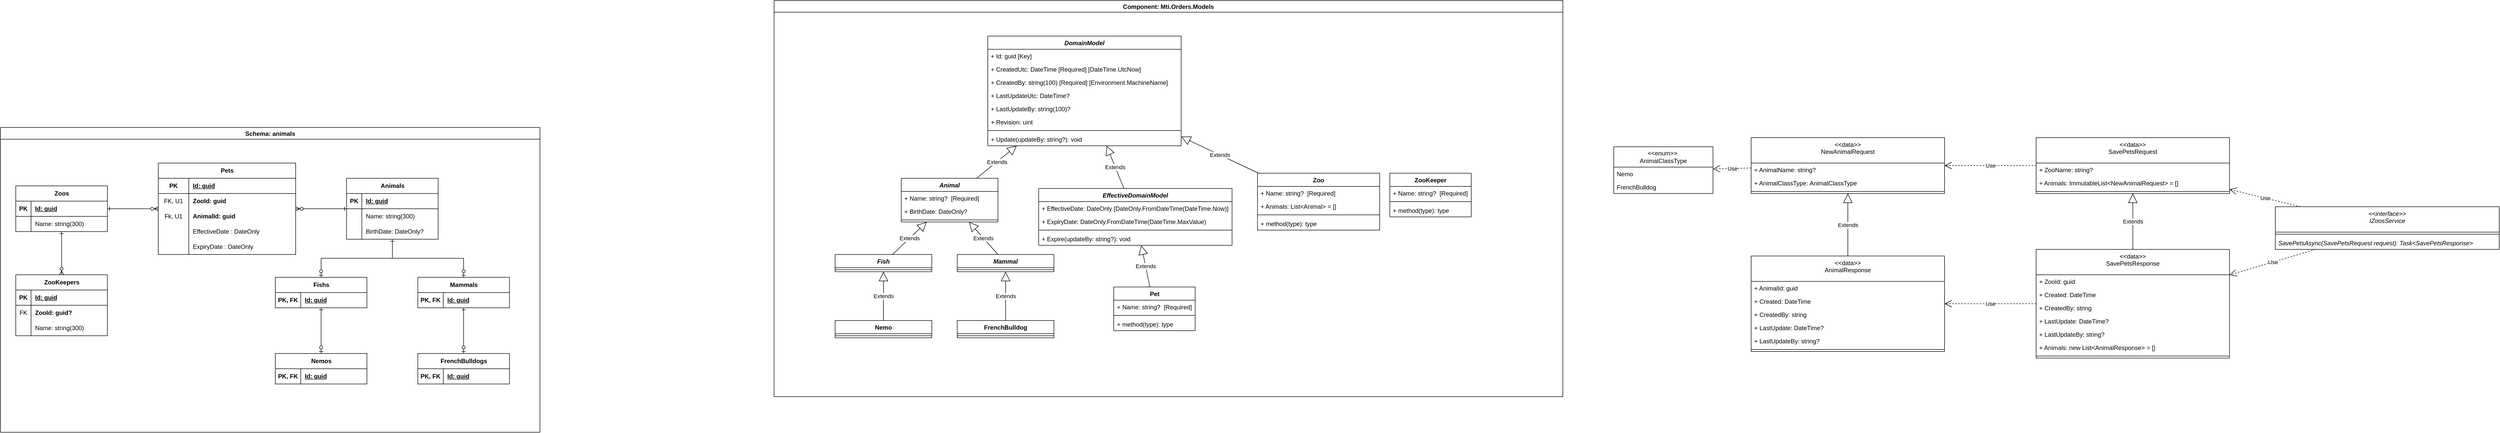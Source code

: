 <mxfile version="28.0.4">
  <diagram name="Page-1" id="_4CO3BgH9kMVLNDz86mz">
    <mxGraphModel dx="683" dy="363" grid="1" gridSize="10" guides="1" tooltips="1" connect="1" arrows="1" fold="1" page="1" pageScale="1" pageWidth="850" pageHeight="1100" math="0" shadow="0">
      <root>
        <mxCell id="0" />
        <mxCell id="1" parent="0" />
        <mxCell id="ZbPvroxc9PfUL8jWCel5-99" value="Component: Mti.Orders.Models" style="swimlane;" vertex="1" parent="1">
          <mxGeometry x="1640" y="210" width="1550" height="780" as="geometry" />
        </mxCell>
        <mxCell id="ZbPvroxc9PfUL8jWCel5-31" value="&lt;span style=&quot;text-wrap-mode: nowrap;&quot;&gt;Animal&lt;/span&gt;" style="swimlane;fontStyle=3;align=center;verticalAlign=top;childLayout=stackLayout;horizontal=1;startSize=26;horizontalStack=0;resizeParent=1;resizeParentMax=0;resizeLast=0;collapsible=1;marginBottom=0;whiteSpace=wrap;html=1;" vertex="1" parent="ZbPvroxc9PfUL8jWCel5-99">
          <mxGeometry x="250" y="350" width="190" height="86" as="geometry" />
        </mxCell>
        <mxCell id="ZbPvroxc9PfUL8jWCel5-32" value="+ Name: string?&amp;nbsp;&amp;nbsp;[Required]" style="text;strokeColor=none;fillColor=none;align=left;verticalAlign=top;spacingLeft=4;spacingRight=4;overflow=hidden;rotatable=0;points=[[0,0.5],[1,0.5]];portConstraint=eastwest;whiteSpace=wrap;html=1;" vertex="1" parent="ZbPvroxc9PfUL8jWCel5-31">
          <mxGeometry y="26" width="190" height="26" as="geometry" />
        </mxCell>
        <mxCell id="ZbPvroxc9PfUL8jWCel5-33" value="+ BirthDate: DateOnly?" style="text;strokeColor=none;fillColor=none;align=left;verticalAlign=top;spacingLeft=4;spacingRight=4;overflow=hidden;rotatable=0;points=[[0,0.5],[1,0.5]];portConstraint=eastwest;whiteSpace=wrap;html=1;" vertex="1" parent="ZbPvroxc9PfUL8jWCel5-31">
          <mxGeometry y="52" width="190" height="26" as="geometry" />
        </mxCell>
        <mxCell id="ZbPvroxc9PfUL8jWCel5-34" value="" style="line;strokeWidth=1;fillColor=none;align=left;verticalAlign=middle;spacingTop=-1;spacingLeft=3;spacingRight=3;rotatable=0;labelPosition=right;points=[];portConstraint=eastwest;strokeColor=inherit;" vertex="1" parent="ZbPvroxc9PfUL8jWCel5-31">
          <mxGeometry y="78" width="190" height="8" as="geometry" />
        </mxCell>
        <mxCell id="ZbPvroxc9PfUL8jWCel5-35" value="&lt;span style=&quot;text-wrap-mode: nowrap;&quot;&gt;Fish&lt;/span&gt;" style="swimlane;fontStyle=3;align=center;verticalAlign=top;childLayout=stackLayout;horizontal=1;startSize=26;horizontalStack=0;resizeParent=1;resizeParentMax=0;resizeLast=0;collapsible=1;marginBottom=0;whiteSpace=wrap;html=1;" vertex="1" parent="ZbPvroxc9PfUL8jWCel5-99">
          <mxGeometry x="120" y="500" width="190" height="34" as="geometry" />
        </mxCell>
        <mxCell id="ZbPvroxc9PfUL8jWCel5-36" value="" style="line;strokeWidth=1;fillColor=none;align=left;verticalAlign=middle;spacingTop=-1;spacingLeft=3;spacingRight=3;rotatable=0;labelPosition=right;points=[];portConstraint=eastwest;strokeColor=inherit;" vertex="1" parent="ZbPvroxc9PfUL8jWCel5-35">
          <mxGeometry y="26" width="190" height="8" as="geometry" />
        </mxCell>
        <mxCell id="ZbPvroxc9PfUL8jWCel5-37" value="&lt;span style=&quot;text-wrap-mode: nowrap;&quot;&gt;Mammal&lt;/span&gt;" style="swimlane;fontStyle=3;align=center;verticalAlign=top;childLayout=stackLayout;horizontal=1;startSize=26;horizontalStack=0;resizeParent=1;resizeParentMax=0;resizeLast=0;collapsible=1;marginBottom=0;whiteSpace=wrap;html=1;" vertex="1" parent="ZbPvroxc9PfUL8jWCel5-99">
          <mxGeometry x="360" y="500" width="190" height="34" as="geometry" />
        </mxCell>
        <mxCell id="ZbPvroxc9PfUL8jWCel5-38" value="" style="line;strokeWidth=1;fillColor=none;align=left;verticalAlign=middle;spacingTop=-1;spacingLeft=3;spacingRight=3;rotatable=0;labelPosition=right;points=[];portConstraint=eastwest;strokeColor=inherit;" vertex="1" parent="ZbPvroxc9PfUL8jWCel5-37">
          <mxGeometry y="26" width="190" height="8" as="geometry" />
        </mxCell>
        <mxCell id="ZbPvroxc9PfUL8jWCel5-39" value="Extends" style="endArrow=block;endSize=16;endFill=0;html=1;rounded=0;" edge="1" parent="ZbPvroxc9PfUL8jWCel5-99" source="ZbPvroxc9PfUL8jWCel5-35" target="ZbPvroxc9PfUL8jWCel5-31">
          <mxGeometry width="160" relative="1" as="geometry">
            <mxPoint x="200" y="600" as="sourcePoint" />
            <mxPoint x="360" y="600" as="targetPoint" />
          </mxGeometry>
        </mxCell>
        <mxCell id="ZbPvroxc9PfUL8jWCel5-40" value="Extends" style="endArrow=block;endSize=16;endFill=0;html=1;rounded=0;" edge="1" parent="ZbPvroxc9PfUL8jWCel5-99" source="ZbPvroxc9PfUL8jWCel5-37" target="ZbPvroxc9PfUL8jWCel5-31">
          <mxGeometry width="160" relative="1" as="geometry">
            <mxPoint x="320" y="664" as="sourcePoint" />
            <mxPoint x="396" y="580" as="targetPoint" />
          </mxGeometry>
        </mxCell>
        <mxCell id="ZbPvroxc9PfUL8jWCel5-41" value="&lt;span style=&quot;text-wrap-mode: nowrap;&quot;&gt;Nemo&lt;/span&gt;" style="swimlane;fontStyle=1;align=center;verticalAlign=top;childLayout=stackLayout;horizontal=1;startSize=26;horizontalStack=0;resizeParent=1;resizeParentMax=0;resizeLast=0;collapsible=1;marginBottom=0;whiteSpace=wrap;html=1;" vertex="1" parent="ZbPvroxc9PfUL8jWCel5-99">
          <mxGeometry x="120" y="630" width="190" height="34" as="geometry" />
        </mxCell>
        <mxCell id="ZbPvroxc9PfUL8jWCel5-42" value="" style="line;strokeWidth=1;fillColor=none;align=left;verticalAlign=middle;spacingTop=-1;spacingLeft=3;spacingRight=3;rotatable=0;labelPosition=right;points=[];portConstraint=eastwest;strokeColor=inherit;" vertex="1" parent="ZbPvroxc9PfUL8jWCel5-41">
          <mxGeometry y="26" width="190" height="8" as="geometry" />
        </mxCell>
        <mxCell id="ZbPvroxc9PfUL8jWCel5-43" value="&lt;span style=&quot;text-wrap-mode: nowrap;&quot;&gt;FrenchBulldog&lt;/span&gt;" style="swimlane;fontStyle=1;align=center;verticalAlign=top;childLayout=stackLayout;horizontal=1;startSize=26;horizontalStack=0;resizeParent=1;resizeParentMax=0;resizeLast=0;collapsible=1;marginBottom=0;whiteSpace=wrap;html=1;" vertex="1" parent="ZbPvroxc9PfUL8jWCel5-99">
          <mxGeometry x="360" y="630" width="190" height="34" as="geometry" />
        </mxCell>
        <mxCell id="ZbPvroxc9PfUL8jWCel5-44" value="" style="line;strokeWidth=1;fillColor=none;align=left;verticalAlign=middle;spacingTop=-1;spacingLeft=3;spacingRight=3;rotatable=0;labelPosition=right;points=[];portConstraint=eastwest;strokeColor=inherit;" vertex="1" parent="ZbPvroxc9PfUL8jWCel5-43">
          <mxGeometry y="26" width="190" height="8" as="geometry" />
        </mxCell>
        <mxCell id="ZbPvroxc9PfUL8jWCel5-45" value="Extends" style="endArrow=block;endSize=16;endFill=0;html=1;rounded=0;" edge="1" parent="ZbPvroxc9PfUL8jWCel5-99" source="ZbPvroxc9PfUL8jWCel5-41" target="ZbPvroxc9PfUL8jWCel5-35">
          <mxGeometry width="160" relative="1" as="geometry">
            <mxPoint x="280" y="794" as="sourcePoint" />
            <mxPoint x="356" y="710" as="targetPoint" />
          </mxGeometry>
        </mxCell>
        <mxCell id="ZbPvroxc9PfUL8jWCel5-46" value="Extends" style="endArrow=block;endSize=16;endFill=0;html=1;rounded=0;" edge="1" parent="ZbPvroxc9PfUL8jWCel5-99" source="ZbPvroxc9PfUL8jWCel5-43" target="ZbPvroxc9PfUL8jWCel5-37">
          <mxGeometry width="160" relative="1" as="geometry">
            <mxPoint x="370" y="664" as="sourcePoint" />
            <mxPoint x="446" y="580" as="targetPoint" />
          </mxGeometry>
        </mxCell>
        <mxCell id="ZbPvroxc9PfUL8jWCel5-72" value="Extends" style="endArrow=block;endSize=16;endFill=0;html=1;rounded=0;" edge="1" parent="ZbPvroxc9PfUL8jWCel5-99" source="ZbPvroxc9PfUL8jWCel5-31" target="ZbPvroxc9PfUL8jWCel5-73">
          <mxGeometry width="160" relative="1" as="geometry">
            <mxPoint x="570" y="460" as="sourcePoint" />
            <mxPoint x="656" y="370" as="targetPoint" />
          </mxGeometry>
        </mxCell>
        <mxCell id="ZbPvroxc9PfUL8jWCel5-73" value="&lt;span style=&quot;text-wrap-mode: nowrap;&quot;&gt;DomainModel&lt;/span&gt;" style="swimlane;fontStyle=3;align=center;verticalAlign=top;childLayout=stackLayout;horizontal=1;startSize=26;horizontalStack=0;resizeParent=1;resizeParentMax=0;resizeLast=0;collapsible=1;marginBottom=0;whiteSpace=wrap;html=1;" vertex="1" parent="ZbPvroxc9PfUL8jWCel5-99">
          <mxGeometry x="420" y="70" width="380" height="216" as="geometry" />
        </mxCell>
        <mxCell id="ZbPvroxc9PfUL8jWCel5-74" value="+ Id: guid [Key]&amp;nbsp;" style="text;strokeColor=none;fillColor=none;align=left;verticalAlign=top;spacingLeft=4;spacingRight=4;overflow=hidden;rotatable=0;points=[[0,0.5],[1,0.5]];portConstraint=eastwest;whiteSpace=wrap;html=1;" vertex="1" parent="ZbPvroxc9PfUL8jWCel5-73">
          <mxGeometry y="26" width="380" height="26" as="geometry" />
        </mxCell>
        <mxCell id="ZbPvroxc9PfUL8jWCel5-75" value="+ CreatedUtc: DateTime [Required]&amp;nbsp;[DateTime.UtcNow]" style="text;strokeColor=none;fillColor=none;align=left;verticalAlign=top;spacingLeft=4;spacingRight=4;overflow=hidden;rotatable=0;points=[[0,0.5],[1,0.5]];portConstraint=eastwest;whiteSpace=wrap;html=1;" vertex="1" parent="ZbPvroxc9PfUL8jWCel5-73">
          <mxGeometry y="52" width="380" height="26" as="geometry" />
        </mxCell>
        <mxCell id="ZbPvroxc9PfUL8jWCel5-76" value="+ CreatedBy: string(100) [Required]&amp;nbsp;[Environment.MachineName]" style="text;strokeColor=none;fillColor=none;align=left;verticalAlign=top;spacingLeft=4;spacingRight=4;overflow=hidden;rotatable=0;points=[[0,0.5],[1,0.5]];portConstraint=eastwest;whiteSpace=wrap;html=1;" vertex="1" parent="ZbPvroxc9PfUL8jWCel5-73">
          <mxGeometry y="78" width="380" height="26" as="geometry" />
        </mxCell>
        <mxCell id="ZbPvroxc9PfUL8jWCel5-77" value="+ LastUpdateUtc: DateTime?" style="text;strokeColor=none;fillColor=none;align=left;verticalAlign=top;spacingLeft=4;spacingRight=4;overflow=hidden;rotatable=0;points=[[0,0.5],[1,0.5]];portConstraint=eastwest;whiteSpace=wrap;html=1;" vertex="1" parent="ZbPvroxc9PfUL8jWCel5-73">
          <mxGeometry y="104" width="380" height="26" as="geometry" />
        </mxCell>
        <mxCell id="ZbPvroxc9PfUL8jWCel5-78" value="+ LastUpdateBy: string(100)?" style="text;strokeColor=none;fillColor=none;align=left;verticalAlign=top;spacingLeft=4;spacingRight=4;overflow=hidden;rotatable=0;points=[[0,0.5],[1,0.5]];portConstraint=eastwest;whiteSpace=wrap;html=1;" vertex="1" parent="ZbPvroxc9PfUL8jWCel5-73">
          <mxGeometry y="130" width="380" height="26" as="geometry" />
        </mxCell>
        <mxCell id="ZbPvroxc9PfUL8jWCel5-79" value="+ Revision: uint" style="text;strokeColor=none;fillColor=none;align=left;verticalAlign=top;spacingLeft=4;spacingRight=4;overflow=hidden;rotatable=0;points=[[0,0.5],[1,0.5]];portConstraint=eastwest;whiteSpace=wrap;html=1;" vertex="1" parent="ZbPvroxc9PfUL8jWCel5-73">
          <mxGeometry y="156" width="380" height="26" as="geometry" />
        </mxCell>
        <mxCell id="ZbPvroxc9PfUL8jWCel5-80" value="" style="line;strokeWidth=1;fillColor=none;align=left;verticalAlign=middle;spacingTop=-1;spacingLeft=3;spacingRight=3;rotatable=0;labelPosition=right;points=[];portConstraint=eastwest;strokeColor=inherit;" vertex="1" parent="ZbPvroxc9PfUL8jWCel5-73">
          <mxGeometry y="182" width="380" height="8" as="geometry" />
        </mxCell>
        <mxCell id="ZbPvroxc9PfUL8jWCel5-81" value="+ Update(updateBy: string?): void" style="text;strokeColor=none;fillColor=none;align=left;verticalAlign=top;spacingLeft=4;spacingRight=4;overflow=hidden;rotatable=0;points=[[0,0.5],[1,0.5]];portConstraint=eastwest;whiteSpace=wrap;html=1;" vertex="1" parent="ZbPvroxc9PfUL8jWCel5-73">
          <mxGeometry y="190" width="380" height="26" as="geometry" />
        </mxCell>
        <mxCell id="ZbPvroxc9PfUL8jWCel5-82" value="Zoo" style="swimlane;fontStyle=1;align=center;verticalAlign=top;childLayout=stackLayout;horizontal=1;startSize=26;horizontalStack=0;resizeParent=1;resizeParentMax=0;resizeLast=0;collapsible=1;marginBottom=0;whiteSpace=wrap;html=1;" vertex="1" parent="ZbPvroxc9PfUL8jWCel5-99">
          <mxGeometry x="950" y="340" width="240" height="112" as="geometry" />
        </mxCell>
        <mxCell id="ZbPvroxc9PfUL8jWCel5-83" value="+ Name: string?&amp;nbsp;&amp;nbsp;[Required]" style="text;strokeColor=none;fillColor=none;align=left;verticalAlign=top;spacingLeft=4;spacingRight=4;overflow=hidden;rotatable=0;points=[[0,0.5],[1,0.5]];portConstraint=eastwest;whiteSpace=wrap;html=1;" vertex="1" parent="ZbPvroxc9PfUL8jWCel5-82">
          <mxGeometry y="26" width="240" height="26" as="geometry" />
        </mxCell>
        <mxCell id="ZbPvroxc9PfUL8jWCel5-168" value="+ Animals: List&amp;lt;Animal&amp;gt; = []" style="text;strokeColor=none;fillColor=none;align=left;verticalAlign=top;spacingLeft=4;spacingRight=4;overflow=hidden;rotatable=0;points=[[0,0.5],[1,0.5]];portConstraint=eastwest;whiteSpace=wrap;html=1;" vertex="1" parent="ZbPvroxc9PfUL8jWCel5-82">
          <mxGeometry y="52" width="240" height="26" as="geometry" />
        </mxCell>
        <mxCell id="ZbPvroxc9PfUL8jWCel5-84" value="" style="line;strokeWidth=1;fillColor=none;align=left;verticalAlign=middle;spacingTop=-1;spacingLeft=3;spacingRight=3;rotatable=0;labelPosition=right;points=[];portConstraint=eastwest;strokeColor=inherit;" vertex="1" parent="ZbPvroxc9PfUL8jWCel5-82">
          <mxGeometry y="78" width="240" height="8" as="geometry" />
        </mxCell>
        <mxCell id="ZbPvroxc9PfUL8jWCel5-85" value="+ method(type): type" style="text;strokeColor=none;fillColor=none;align=left;verticalAlign=top;spacingLeft=4;spacingRight=4;overflow=hidden;rotatable=0;points=[[0,0.5],[1,0.5]];portConstraint=eastwest;whiteSpace=wrap;html=1;" vertex="1" parent="ZbPvroxc9PfUL8jWCel5-82">
          <mxGeometry y="86" width="240" height="26" as="geometry" />
        </mxCell>
        <mxCell id="ZbPvroxc9PfUL8jWCel5-86" value="Extends" style="endArrow=block;endSize=16;endFill=0;html=1;rounded=0;" edge="1" parent="ZbPvroxc9PfUL8jWCel5-99" source="ZbPvroxc9PfUL8jWCel5-82" target="ZbPvroxc9PfUL8jWCel5-73">
          <mxGeometry width="160" relative="1" as="geometry">
            <mxPoint x="730" y="450" as="sourcePoint" />
            <mxPoint x="868" y="380" as="targetPoint" />
          </mxGeometry>
        </mxCell>
        <mxCell id="ZbPvroxc9PfUL8jWCel5-87" value="Pet" style="swimlane;fontStyle=1;align=center;verticalAlign=top;childLayout=stackLayout;horizontal=1;startSize=26;horizontalStack=0;resizeParent=1;resizeParentMax=0;resizeLast=0;collapsible=1;marginBottom=0;whiteSpace=wrap;html=1;" vertex="1" parent="ZbPvroxc9PfUL8jWCel5-99">
          <mxGeometry x="667.5" y="564" width="160" height="86" as="geometry" />
        </mxCell>
        <mxCell id="ZbPvroxc9PfUL8jWCel5-88" value="+ Name: string?&amp;nbsp;&amp;nbsp;[Required]" style="text;strokeColor=none;fillColor=none;align=left;verticalAlign=top;spacingLeft=4;spacingRight=4;overflow=hidden;rotatable=0;points=[[0,0.5],[1,0.5]];portConstraint=eastwest;whiteSpace=wrap;html=1;" vertex="1" parent="ZbPvroxc9PfUL8jWCel5-87">
          <mxGeometry y="26" width="160" height="26" as="geometry" />
        </mxCell>
        <mxCell id="ZbPvroxc9PfUL8jWCel5-89" value="" style="line;strokeWidth=1;fillColor=none;align=left;verticalAlign=middle;spacingTop=-1;spacingLeft=3;spacingRight=3;rotatable=0;labelPosition=right;points=[];portConstraint=eastwest;strokeColor=inherit;" vertex="1" parent="ZbPvroxc9PfUL8jWCel5-87">
          <mxGeometry y="52" width="160" height="8" as="geometry" />
        </mxCell>
        <mxCell id="ZbPvroxc9PfUL8jWCel5-90" value="+ method(type): type" style="text;strokeColor=none;fillColor=none;align=left;verticalAlign=top;spacingLeft=4;spacingRight=4;overflow=hidden;rotatable=0;points=[[0,0.5],[1,0.5]];portConstraint=eastwest;whiteSpace=wrap;html=1;" vertex="1" parent="ZbPvroxc9PfUL8jWCel5-87">
          <mxGeometry y="60" width="160" height="26" as="geometry" />
        </mxCell>
        <mxCell id="ZbPvroxc9PfUL8jWCel5-91" value="Extends" style="endArrow=block;endSize=16;endFill=0;html=1;rounded=0;" edge="1" parent="ZbPvroxc9PfUL8jWCel5-99" source="ZbPvroxc9PfUL8jWCel5-87" target="ZbPvroxc9PfUL8jWCel5-92">
          <mxGeometry width="160" relative="1" as="geometry">
            <mxPoint x="793" y="508" as="sourcePoint" />
            <mxPoint x="690" y="460" as="targetPoint" />
          </mxGeometry>
        </mxCell>
        <mxCell id="ZbPvroxc9PfUL8jWCel5-92" value="&lt;span style=&quot;text-wrap-mode: nowrap;&quot;&gt;EffectiveDomainModel&lt;/span&gt;" style="swimlane;fontStyle=3;align=center;verticalAlign=top;childLayout=stackLayout;horizontal=1;startSize=26;horizontalStack=0;resizeParent=1;resizeParentMax=0;resizeLast=0;collapsible=1;marginBottom=0;whiteSpace=wrap;html=1;" vertex="1" parent="ZbPvroxc9PfUL8jWCel5-99">
          <mxGeometry x="520" y="370" width="380" height="112" as="geometry" />
        </mxCell>
        <mxCell id="ZbPvroxc9PfUL8jWCel5-93" value="+ EffectiveDate: DateOnly [DateOnly.FromDateTime(DateTime.Now)]" style="text;strokeColor=none;fillColor=none;align=left;verticalAlign=top;spacingLeft=4;spacingRight=4;overflow=hidden;rotatable=0;points=[[0,0.5],[1,0.5]];portConstraint=eastwest;whiteSpace=wrap;html=1;" vertex="1" parent="ZbPvroxc9PfUL8jWCel5-92">
          <mxGeometry y="26" width="380" height="26" as="geometry" />
        </mxCell>
        <mxCell id="ZbPvroxc9PfUL8jWCel5-94" value="+ ExpiryDate: DateOnly.FromDateTime(DateTime.MaxValue)" style="text;strokeColor=none;fillColor=none;align=left;verticalAlign=top;spacingLeft=4;spacingRight=4;overflow=hidden;rotatable=0;points=[[0,0.5],[1,0.5]];portConstraint=eastwest;whiteSpace=wrap;html=1;" vertex="1" parent="ZbPvroxc9PfUL8jWCel5-92">
          <mxGeometry y="52" width="380" height="26" as="geometry" />
        </mxCell>
        <mxCell id="ZbPvroxc9PfUL8jWCel5-95" value="" style="line;strokeWidth=1;fillColor=none;align=left;verticalAlign=middle;spacingTop=-1;spacingLeft=3;spacingRight=3;rotatable=0;labelPosition=right;points=[];portConstraint=eastwest;strokeColor=inherit;" vertex="1" parent="ZbPvroxc9PfUL8jWCel5-92">
          <mxGeometry y="78" width="380" height="8" as="geometry" />
        </mxCell>
        <mxCell id="ZbPvroxc9PfUL8jWCel5-96" value="+ Expire(updateBy: string?): void" style="text;strokeColor=none;fillColor=none;align=left;verticalAlign=top;spacingLeft=4;spacingRight=4;overflow=hidden;rotatable=0;points=[[0,0.5],[1,0.5]];portConstraint=eastwest;whiteSpace=wrap;html=1;" vertex="1" parent="ZbPvroxc9PfUL8jWCel5-92">
          <mxGeometry y="86" width="380" height="26" as="geometry" />
        </mxCell>
        <mxCell id="ZbPvroxc9PfUL8jWCel5-97" value="Extends" style="endArrow=block;endSize=16;endFill=0;html=1;rounded=0;" edge="1" parent="ZbPvroxc9PfUL8jWCel5-99" source="ZbPvroxc9PfUL8jWCel5-92" target="ZbPvroxc9PfUL8jWCel5-73">
          <mxGeometry width="160" relative="1" as="geometry">
            <mxPoint x="951" y="792" as="sourcePoint" />
            <mxPoint x="930" y="690" as="targetPoint" />
          </mxGeometry>
        </mxCell>
        <mxCell id="ZbPvroxc9PfUL8jWCel5-160" value="ZooKeeper" style="swimlane;fontStyle=1;align=center;verticalAlign=top;childLayout=stackLayout;horizontal=1;startSize=26;horizontalStack=0;resizeParent=1;resizeParentMax=0;resizeLast=0;collapsible=1;marginBottom=0;whiteSpace=wrap;html=1;" vertex="1" parent="ZbPvroxc9PfUL8jWCel5-99">
          <mxGeometry x="1210" y="340" width="160" height="86" as="geometry" />
        </mxCell>
        <mxCell id="ZbPvroxc9PfUL8jWCel5-161" value="+ Name: string?&amp;nbsp;&amp;nbsp;[Required]" style="text;strokeColor=none;fillColor=none;align=left;verticalAlign=top;spacingLeft=4;spacingRight=4;overflow=hidden;rotatable=0;points=[[0,0.5],[1,0.5]];portConstraint=eastwest;whiteSpace=wrap;html=1;" vertex="1" parent="ZbPvroxc9PfUL8jWCel5-160">
          <mxGeometry y="26" width="160" height="26" as="geometry" />
        </mxCell>
        <mxCell id="ZbPvroxc9PfUL8jWCel5-162" value="" style="line;strokeWidth=1;fillColor=none;align=left;verticalAlign=middle;spacingTop=-1;spacingLeft=3;spacingRight=3;rotatable=0;labelPosition=right;points=[];portConstraint=eastwest;strokeColor=inherit;" vertex="1" parent="ZbPvroxc9PfUL8jWCel5-160">
          <mxGeometry y="52" width="160" height="8" as="geometry" />
        </mxCell>
        <mxCell id="ZbPvroxc9PfUL8jWCel5-163" value="+ method(type): type" style="text;strokeColor=none;fillColor=none;align=left;verticalAlign=top;spacingLeft=4;spacingRight=4;overflow=hidden;rotatable=0;points=[[0,0.5],[1,0.5]];portConstraint=eastwest;whiteSpace=wrap;html=1;" vertex="1" parent="ZbPvroxc9PfUL8jWCel5-160">
          <mxGeometry y="60" width="160" height="26" as="geometry" />
        </mxCell>
        <mxCell id="ZbPvroxc9PfUL8jWCel5-100" value="Schema: animals" style="swimlane;startSize=23;" vertex="1" parent="1">
          <mxGeometry x="120" y="460" width="1060" height="600" as="geometry" />
        </mxCell>
        <mxCell id="ZbPvroxc9PfUL8jWCel5-1" value="Animals" style="shape=table;startSize=30;container=1;collapsible=1;childLayout=tableLayout;fixedRows=1;rowLines=0;fontStyle=1;align=center;resizeLast=1;html=1;" vertex="1" parent="ZbPvroxc9PfUL8jWCel5-100">
          <mxGeometry x="680" y="100" width="180" height="120" as="geometry" />
        </mxCell>
        <mxCell id="ZbPvroxc9PfUL8jWCel5-2" value="" style="shape=tableRow;horizontal=0;startSize=0;swimlaneHead=0;swimlaneBody=0;fillColor=none;collapsible=0;dropTarget=0;points=[[0,0.5],[1,0.5]];portConstraint=eastwest;top=0;left=0;right=0;bottom=1;" vertex="1" parent="ZbPvroxc9PfUL8jWCel5-1">
          <mxGeometry y="30" width="180" height="30" as="geometry" />
        </mxCell>
        <mxCell id="ZbPvroxc9PfUL8jWCel5-3" value="PK" style="shape=partialRectangle;connectable=0;fillColor=none;top=0;left=0;bottom=0;right=0;fontStyle=1;overflow=hidden;whiteSpace=wrap;html=1;" vertex="1" parent="ZbPvroxc9PfUL8jWCel5-2">
          <mxGeometry width="30" height="30" as="geometry">
            <mxRectangle width="30" height="30" as="alternateBounds" />
          </mxGeometry>
        </mxCell>
        <mxCell id="ZbPvroxc9PfUL8jWCel5-4" value="Id: guid" style="shape=partialRectangle;connectable=0;fillColor=none;top=0;left=0;bottom=0;right=0;align=left;spacingLeft=6;fontStyle=5;overflow=hidden;whiteSpace=wrap;html=1;" vertex="1" parent="ZbPvroxc9PfUL8jWCel5-2">
          <mxGeometry x="30" width="150" height="30" as="geometry">
            <mxRectangle width="150" height="30" as="alternateBounds" />
          </mxGeometry>
        </mxCell>
        <mxCell id="ZbPvroxc9PfUL8jWCel5-5" value="" style="shape=tableRow;horizontal=0;startSize=0;swimlaneHead=0;swimlaneBody=0;fillColor=none;collapsible=0;dropTarget=0;points=[[0,0.5],[1,0.5]];portConstraint=eastwest;top=0;left=0;right=0;bottom=0;" vertex="1" parent="ZbPvroxc9PfUL8jWCel5-1">
          <mxGeometry y="60" width="180" height="30" as="geometry" />
        </mxCell>
        <mxCell id="ZbPvroxc9PfUL8jWCel5-6" value="" style="shape=partialRectangle;connectable=0;fillColor=none;top=0;left=0;bottom=0;right=0;editable=1;overflow=hidden;whiteSpace=wrap;html=1;" vertex="1" parent="ZbPvroxc9PfUL8jWCel5-5">
          <mxGeometry width="30" height="30" as="geometry">
            <mxRectangle width="30" height="30" as="alternateBounds" />
          </mxGeometry>
        </mxCell>
        <mxCell id="ZbPvroxc9PfUL8jWCel5-7" value="Name: string(300)" style="shape=partialRectangle;connectable=0;fillColor=none;top=0;left=0;bottom=0;right=0;align=left;spacingLeft=6;overflow=hidden;whiteSpace=wrap;html=1;" vertex="1" parent="ZbPvroxc9PfUL8jWCel5-5">
          <mxGeometry x="30" width="150" height="30" as="geometry">
            <mxRectangle width="150" height="30" as="alternateBounds" />
          </mxGeometry>
        </mxCell>
        <mxCell id="ZbPvroxc9PfUL8jWCel5-8" value="" style="shape=tableRow;horizontal=0;startSize=0;swimlaneHead=0;swimlaneBody=0;fillColor=none;collapsible=0;dropTarget=0;points=[[0,0.5],[1,0.5]];portConstraint=eastwest;top=0;left=0;right=0;bottom=0;" vertex="1" parent="ZbPvroxc9PfUL8jWCel5-1">
          <mxGeometry y="90" width="180" height="30" as="geometry" />
        </mxCell>
        <mxCell id="ZbPvroxc9PfUL8jWCel5-9" value="" style="shape=partialRectangle;connectable=0;fillColor=none;top=0;left=0;bottom=0;right=0;editable=1;overflow=hidden;whiteSpace=wrap;html=1;" vertex="1" parent="ZbPvroxc9PfUL8jWCel5-8">
          <mxGeometry width="30" height="30" as="geometry">
            <mxRectangle width="30" height="30" as="alternateBounds" />
          </mxGeometry>
        </mxCell>
        <mxCell id="ZbPvroxc9PfUL8jWCel5-10" value="BirthDate: DateOnly?" style="shape=partialRectangle;connectable=0;fillColor=none;top=0;left=0;bottom=0;right=0;align=left;spacingLeft=6;overflow=hidden;whiteSpace=wrap;html=1;" vertex="1" parent="ZbPvroxc9PfUL8jWCel5-8">
          <mxGeometry x="30" width="150" height="30" as="geometry">
            <mxRectangle width="150" height="30" as="alternateBounds" />
          </mxGeometry>
        </mxCell>
        <mxCell id="ZbPvroxc9PfUL8jWCel5-11" style="edgeStyle=orthogonalEdgeStyle;rounded=0;orthogonalLoop=1;jettySize=auto;html=1;startArrow=ERzeroToOne;startFill=0;endArrow=ERone;endFill=0;" edge="1" parent="ZbPvroxc9PfUL8jWCel5-100" source="ZbPvroxc9PfUL8jWCel5-12" target="ZbPvroxc9PfUL8jWCel5-1">
          <mxGeometry relative="1" as="geometry" />
        </mxCell>
        <mxCell id="ZbPvroxc9PfUL8jWCel5-12" value="Fishs" style="shape=table;startSize=30;container=1;collapsible=1;childLayout=tableLayout;fixedRows=1;rowLines=0;fontStyle=1;align=center;resizeLast=1;html=1;" vertex="1" parent="ZbPvroxc9PfUL8jWCel5-100">
          <mxGeometry x="540" y="295" width="180" height="60" as="geometry" />
        </mxCell>
        <mxCell id="ZbPvroxc9PfUL8jWCel5-13" value="" style="shape=tableRow;horizontal=0;startSize=0;swimlaneHead=0;swimlaneBody=0;fillColor=none;collapsible=0;dropTarget=0;points=[[0,0.5],[1,0.5]];portConstraint=eastwest;top=0;left=0;right=0;bottom=1;" vertex="1" parent="ZbPvroxc9PfUL8jWCel5-12">
          <mxGeometry y="30" width="180" height="30" as="geometry" />
        </mxCell>
        <mxCell id="ZbPvroxc9PfUL8jWCel5-14" value="PK, FK" style="shape=partialRectangle;connectable=0;fillColor=none;top=0;left=0;bottom=0;right=0;fontStyle=1;overflow=hidden;whiteSpace=wrap;html=1;" vertex="1" parent="ZbPvroxc9PfUL8jWCel5-13">
          <mxGeometry width="50" height="30" as="geometry">
            <mxRectangle width="50" height="30" as="alternateBounds" />
          </mxGeometry>
        </mxCell>
        <mxCell id="ZbPvroxc9PfUL8jWCel5-15" value="Id: guid" style="shape=partialRectangle;connectable=0;fillColor=none;top=0;left=0;bottom=0;right=0;align=left;spacingLeft=6;fontStyle=5;overflow=hidden;whiteSpace=wrap;html=1;" vertex="1" parent="ZbPvroxc9PfUL8jWCel5-13">
          <mxGeometry x="50" width="130" height="30" as="geometry">
            <mxRectangle width="130" height="30" as="alternateBounds" />
          </mxGeometry>
        </mxCell>
        <mxCell id="ZbPvroxc9PfUL8jWCel5-16" value="Mammals" style="shape=table;startSize=30;container=1;collapsible=1;childLayout=tableLayout;fixedRows=1;rowLines=0;fontStyle=1;align=center;resizeLast=1;html=1;" vertex="1" parent="ZbPvroxc9PfUL8jWCel5-100">
          <mxGeometry x="820" y="295" width="180" height="60" as="geometry" />
        </mxCell>
        <mxCell id="ZbPvroxc9PfUL8jWCel5-17" value="" style="shape=tableRow;horizontal=0;startSize=0;swimlaneHead=0;swimlaneBody=0;fillColor=none;collapsible=0;dropTarget=0;points=[[0,0.5],[1,0.5]];portConstraint=eastwest;top=0;left=0;right=0;bottom=1;" vertex="1" parent="ZbPvroxc9PfUL8jWCel5-16">
          <mxGeometry y="30" width="180" height="30" as="geometry" />
        </mxCell>
        <mxCell id="ZbPvroxc9PfUL8jWCel5-18" value="PK, FK" style="shape=partialRectangle;connectable=0;fillColor=none;top=0;left=0;bottom=0;right=0;fontStyle=1;overflow=hidden;whiteSpace=wrap;html=1;" vertex="1" parent="ZbPvroxc9PfUL8jWCel5-17">
          <mxGeometry width="50" height="30" as="geometry">
            <mxRectangle width="50" height="30" as="alternateBounds" />
          </mxGeometry>
        </mxCell>
        <mxCell id="ZbPvroxc9PfUL8jWCel5-19" value="Id: guid" style="shape=partialRectangle;connectable=0;fillColor=none;top=0;left=0;bottom=0;right=0;align=left;spacingLeft=6;fontStyle=5;overflow=hidden;whiteSpace=wrap;html=1;" vertex="1" parent="ZbPvroxc9PfUL8jWCel5-17">
          <mxGeometry x="50" width="130" height="30" as="geometry">
            <mxRectangle width="130" height="30" as="alternateBounds" />
          </mxGeometry>
        </mxCell>
        <mxCell id="ZbPvroxc9PfUL8jWCel5-20" style="edgeStyle=orthogonalEdgeStyle;rounded=0;orthogonalLoop=1;jettySize=auto;html=1;startArrow=ERzeroToOne;startFill=0;endArrow=ERone;endFill=0;" edge="1" parent="ZbPvroxc9PfUL8jWCel5-100" source="ZbPvroxc9PfUL8jWCel5-16" target="ZbPvroxc9PfUL8jWCel5-1">
          <mxGeometry relative="1" as="geometry">
            <mxPoint x="930" y="335" as="sourcePoint" />
            <mxPoint x="1070" y="245" as="targetPoint" />
          </mxGeometry>
        </mxCell>
        <mxCell id="ZbPvroxc9PfUL8jWCel5-21" value="Nemos" style="shape=table;startSize=30;container=1;collapsible=1;childLayout=tableLayout;fixedRows=1;rowLines=0;fontStyle=1;align=center;resizeLast=1;html=1;" vertex="1" parent="ZbPvroxc9PfUL8jWCel5-100">
          <mxGeometry x="540" y="445" width="180" height="60" as="geometry" />
        </mxCell>
        <mxCell id="ZbPvroxc9PfUL8jWCel5-22" value="" style="shape=tableRow;horizontal=0;startSize=0;swimlaneHead=0;swimlaneBody=0;fillColor=none;collapsible=0;dropTarget=0;points=[[0,0.5],[1,0.5]];portConstraint=eastwest;top=0;left=0;right=0;bottom=1;" vertex="1" parent="ZbPvroxc9PfUL8jWCel5-21">
          <mxGeometry y="30" width="180" height="30" as="geometry" />
        </mxCell>
        <mxCell id="ZbPvroxc9PfUL8jWCel5-23" value="PK, FK" style="shape=partialRectangle;connectable=0;fillColor=none;top=0;left=0;bottom=0;right=0;fontStyle=1;overflow=hidden;whiteSpace=wrap;html=1;" vertex="1" parent="ZbPvroxc9PfUL8jWCel5-22">
          <mxGeometry width="50" height="30" as="geometry">
            <mxRectangle width="50" height="30" as="alternateBounds" />
          </mxGeometry>
        </mxCell>
        <mxCell id="ZbPvroxc9PfUL8jWCel5-24" value="Id: guid" style="shape=partialRectangle;connectable=0;fillColor=none;top=0;left=0;bottom=0;right=0;align=left;spacingLeft=6;fontStyle=5;overflow=hidden;whiteSpace=wrap;html=1;" vertex="1" parent="ZbPvroxc9PfUL8jWCel5-22">
          <mxGeometry x="50" width="130" height="30" as="geometry">
            <mxRectangle width="130" height="30" as="alternateBounds" />
          </mxGeometry>
        </mxCell>
        <mxCell id="ZbPvroxc9PfUL8jWCel5-25" value="FrenchBulldogs" style="shape=table;startSize=30;container=1;collapsible=1;childLayout=tableLayout;fixedRows=1;rowLines=0;fontStyle=1;align=center;resizeLast=1;html=1;" vertex="1" parent="ZbPvroxc9PfUL8jWCel5-100">
          <mxGeometry x="820" y="445" width="180" height="60" as="geometry" />
        </mxCell>
        <mxCell id="ZbPvroxc9PfUL8jWCel5-26" value="" style="shape=tableRow;horizontal=0;startSize=0;swimlaneHead=0;swimlaneBody=0;fillColor=none;collapsible=0;dropTarget=0;points=[[0,0.5],[1,0.5]];portConstraint=eastwest;top=0;left=0;right=0;bottom=1;" vertex="1" parent="ZbPvroxc9PfUL8jWCel5-25">
          <mxGeometry y="30" width="180" height="30" as="geometry" />
        </mxCell>
        <mxCell id="ZbPvroxc9PfUL8jWCel5-27" value="PK, FK" style="shape=partialRectangle;connectable=0;fillColor=none;top=0;left=0;bottom=0;right=0;fontStyle=1;overflow=hidden;whiteSpace=wrap;html=1;" vertex="1" parent="ZbPvroxc9PfUL8jWCel5-26">
          <mxGeometry width="50" height="30" as="geometry">
            <mxRectangle width="50" height="30" as="alternateBounds" />
          </mxGeometry>
        </mxCell>
        <mxCell id="ZbPvroxc9PfUL8jWCel5-28" value="Id: guid" style="shape=partialRectangle;connectable=0;fillColor=none;top=0;left=0;bottom=0;right=0;align=left;spacingLeft=6;fontStyle=5;overflow=hidden;whiteSpace=wrap;html=1;" vertex="1" parent="ZbPvroxc9PfUL8jWCel5-26">
          <mxGeometry x="50" width="130" height="30" as="geometry">
            <mxRectangle width="130" height="30" as="alternateBounds" />
          </mxGeometry>
        </mxCell>
        <mxCell id="ZbPvroxc9PfUL8jWCel5-29" style="edgeStyle=orthogonalEdgeStyle;rounded=0;orthogonalLoop=1;jettySize=auto;html=1;startArrow=ERzeroToOne;startFill=0;endArrow=ERone;endFill=0;" edge="1" parent="ZbPvroxc9PfUL8jWCel5-100" source="ZbPvroxc9PfUL8jWCel5-21" target="ZbPvroxc9PfUL8jWCel5-12">
          <mxGeometry relative="1" as="geometry">
            <mxPoint x="760" y="515" as="sourcePoint" />
            <mxPoint x="900" y="425" as="targetPoint" />
          </mxGeometry>
        </mxCell>
        <mxCell id="ZbPvroxc9PfUL8jWCel5-30" style="edgeStyle=orthogonalEdgeStyle;rounded=0;orthogonalLoop=1;jettySize=auto;html=1;startArrow=ERzeroToOne;startFill=0;endArrow=ERone;endFill=0;" edge="1" parent="ZbPvroxc9PfUL8jWCel5-100" source="ZbPvroxc9PfUL8jWCel5-25" target="ZbPvroxc9PfUL8jWCel5-16">
          <mxGeometry relative="1" as="geometry">
            <mxPoint x="770" y="475" as="sourcePoint" />
            <mxPoint x="770" y="385" as="targetPoint" />
          </mxGeometry>
        </mxCell>
        <mxCell id="ZbPvroxc9PfUL8jWCel5-47" value="Zoos" style="shape=table;startSize=30;container=1;collapsible=1;childLayout=tableLayout;fixedRows=1;rowLines=0;fontStyle=1;align=center;resizeLast=1;html=1;" vertex="1" parent="ZbPvroxc9PfUL8jWCel5-100">
          <mxGeometry x="30" y="115" width="180" height="90" as="geometry" />
        </mxCell>
        <mxCell id="ZbPvroxc9PfUL8jWCel5-48" value="" style="shape=tableRow;horizontal=0;startSize=0;swimlaneHead=0;swimlaneBody=0;fillColor=none;collapsible=0;dropTarget=0;points=[[0,0.5],[1,0.5]];portConstraint=eastwest;top=0;left=0;right=0;bottom=1;" vertex="1" parent="ZbPvroxc9PfUL8jWCel5-47">
          <mxGeometry y="30" width="180" height="30" as="geometry" />
        </mxCell>
        <mxCell id="ZbPvroxc9PfUL8jWCel5-49" value="PK" style="shape=partialRectangle;connectable=0;fillColor=none;top=0;left=0;bottom=0;right=0;fontStyle=1;overflow=hidden;whiteSpace=wrap;html=1;" vertex="1" parent="ZbPvroxc9PfUL8jWCel5-48">
          <mxGeometry width="30" height="30" as="geometry">
            <mxRectangle width="30" height="30" as="alternateBounds" />
          </mxGeometry>
        </mxCell>
        <mxCell id="ZbPvroxc9PfUL8jWCel5-50" value="Id: guid" style="shape=partialRectangle;connectable=0;fillColor=none;top=0;left=0;bottom=0;right=0;align=left;spacingLeft=6;fontStyle=5;overflow=hidden;whiteSpace=wrap;html=1;" vertex="1" parent="ZbPvroxc9PfUL8jWCel5-48">
          <mxGeometry x="30" width="150" height="30" as="geometry">
            <mxRectangle width="150" height="30" as="alternateBounds" />
          </mxGeometry>
        </mxCell>
        <mxCell id="ZbPvroxc9PfUL8jWCel5-51" value="" style="shape=tableRow;horizontal=0;startSize=0;swimlaneHead=0;swimlaneBody=0;fillColor=none;collapsible=0;dropTarget=0;points=[[0,0.5],[1,0.5]];portConstraint=eastwest;top=0;left=0;right=0;bottom=0;" vertex="1" parent="ZbPvroxc9PfUL8jWCel5-47">
          <mxGeometry y="60" width="180" height="30" as="geometry" />
        </mxCell>
        <mxCell id="ZbPvroxc9PfUL8jWCel5-52" value="" style="shape=partialRectangle;connectable=0;fillColor=none;top=0;left=0;bottom=0;right=0;editable=1;overflow=hidden;whiteSpace=wrap;html=1;" vertex="1" parent="ZbPvroxc9PfUL8jWCel5-51">
          <mxGeometry width="30" height="30" as="geometry">
            <mxRectangle width="30" height="30" as="alternateBounds" />
          </mxGeometry>
        </mxCell>
        <mxCell id="ZbPvroxc9PfUL8jWCel5-53" value="Name: string(300)" style="shape=partialRectangle;connectable=0;fillColor=none;top=0;left=0;bottom=0;right=0;align=left;spacingLeft=6;overflow=hidden;whiteSpace=wrap;html=1;" vertex="1" parent="ZbPvroxc9PfUL8jWCel5-51">
          <mxGeometry x="30" width="150" height="30" as="geometry">
            <mxRectangle width="150" height="30" as="alternateBounds" />
          </mxGeometry>
        </mxCell>
        <mxCell id="ZbPvroxc9PfUL8jWCel5-54" style="edgeStyle=orthogonalEdgeStyle;rounded=0;orthogonalLoop=1;jettySize=auto;html=1;startArrow=ERzeroToMany;startFill=0;endArrow=ERone;endFill=0;" edge="1" parent="ZbPvroxc9PfUL8jWCel5-100" source="ZbPvroxc9PfUL8jWCel5-56" target="ZbPvroxc9PfUL8jWCel5-1">
          <mxGeometry relative="1" as="geometry" />
        </mxCell>
        <mxCell id="ZbPvroxc9PfUL8jWCel5-55" style="edgeStyle=orthogonalEdgeStyle;rounded=0;orthogonalLoop=1;jettySize=auto;html=1;startArrow=ERzeroToMany;startFill=0;endArrow=ERone;endFill=0;" edge="1" parent="ZbPvroxc9PfUL8jWCel5-100" source="ZbPvroxc9PfUL8jWCel5-56" target="ZbPvroxc9PfUL8jWCel5-47">
          <mxGeometry relative="1" as="geometry" />
        </mxCell>
        <mxCell id="ZbPvroxc9PfUL8jWCel5-56" value="Pets" style="shape=table;startSize=30;container=1;collapsible=1;childLayout=tableLayout;fixedRows=1;rowLines=0;fontStyle=1;align=center;resizeLast=1;html=1;" vertex="1" parent="ZbPvroxc9PfUL8jWCel5-100">
          <mxGeometry x="310" y="70" width="270" height="180" as="geometry" />
        </mxCell>
        <mxCell id="ZbPvroxc9PfUL8jWCel5-57" value="" style="shape=tableRow;horizontal=0;startSize=0;swimlaneHead=0;swimlaneBody=0;fillColor=none;collapsible=0;dropTarget=0;points=[[0,0.5],[1,0.5]];portConstraint=eastwest;top=0;left=0;right=0;bottom=1;" vertex="1" parent="ZbPvroxc9PfUL8jWCel5-56">
          <mxGeometry y="30" width="270" height="30" as="geometry" />
        </mxCell>
        <mxCell id="ZbPvroxc9PfUL8jWCel5-58" value="PK" style="shape=partialRectangle;connectable=0;fillColor=none;top=0;left=0;bottom=0;right=0;fontStyle=1;overflow=hidden;whiteSpace=wrap;html=1;" vertex="1" parent="ZbPvroxc9PfUL8jWCel5-57">
          <mxGeometry width="60" height="30" as="geometry">
            <mxRectangle width="60" height="30" as="alternateBounds" />
          </mxGeometry>
        </mxCell>
        <mxCell id="ZbPvroxc9PfUL8jWCel5-59" value="Id: guid" style="shape=partialRectangle;connectable=0;fillColor=none;top=0;left=0;bottom=0;right=0;align=left;spacingLeft=6;fontStyle=5;overflow=hidden;whiteSpace=wrap;html=1;" vertex="1" parent="ZbPvroxc9PfUL8jWCel5-57">
          <mxGeometry x="60" width="210" height="30" as="geometry">
            <mxRectangle width="210" height="30" as="alternateBounds" />
          </mxGeometry>
        </mxCell>
        <mxCell id="ZbPvroxc9PfUL8jWCel5-60" value="" style="shape=tableRow;horizontal=0;startSize=0;swimlaneHead=0;swimlaneBody=0;fillColor=none;collapsible=0;dropTarget=0;points=[[0,0.5],[1,0.5]];portConstraint=eastwest;top=0;left=0;right=0;bottom=0;" vertex="1" parent="ZbPvroxc9PfUL8jWCel5-56">
          <mxGeometry y="60" width="270" height="30" as="geometry" />
        </mxCell>
        <mxCell id="ZbPvroxc9PfUL8jWCel5-61" value="FK, U1" style="shape=partialRectangle;connectable=0;fillColor=none;top=0;left=0;bottom=0;right=0;editable=1;overflow=hidden;whiteSpace=wrap;html=1;" vertex="1" parent="ZbPvroxc9PfUL8jWCel5-60">
          <mxGeometry width="60" height="30" as="geometry">
            <mxRectangle width="60" height="30" as="alternateBounds" />
          </mxGeometry>
        </mxCell>
        <mxCell id="ZbPvroxc9PfUL8jWCel5-62" value="&lt;span style=&quot;font-weight: 700; text-align: center; text-wrap-mode: nowrap;&quot;&gt;ZooId: guid&lt;/span&gt;" style="shape=partialRectangle;connectable=0;fillColor=none;top=0;left=0;bottom=0;right=0;align=left;spacingLeft=6;overflow=hidden;whiteSpace=wrap;html=1;" vertex="1" parent="ZbPvroxc9PfUL8jWCel5-60">
          <mxGeometry x="60" width="210" height="30" as="geometry">
            <mxRectangle width="210" height="30" as="alternateBounds" />
          </mxGeometry>
        </mxCell>
        <mxCell id="ZbPvroxc9PfUL8jWCel5-63" value="" style="shape=tableRow;horizontal=0;startSize=0;swimlaneHead=0;swimlaneBody=0;fillColor=none;collapsible=0;dropTarget=0;points=[[0,0.5],[1,0.5]];portConstraint=eastwest;top=0;left=0;right=0;bottom=0;" vertex="1" parent="ZbPvroxc9PfUL8jWCel5-56">
          <mxGeometry y="90" width="270" height="30" as="geometry" />
        </mxCell>
        <mxCell id="ZbPvroxc9PfUL8jWCel5-64" value="Fk, U1" style="shape=partialRectangle;connectable=0;fillColor=none;top=0;left=0;bottom=0;right=0;editable=1;overflow=hidden;whiteSpace=wrap;html=1;" vertex="1" parent="ZbPvroxc9PfUL8jWCel5-63">
          <mxGeometry width="60" height="30" as="geometry">
            <mxRectangle width="60" height="30" as="alternateBounds" />
          </mxGeometry>
        </mxCell>
        <mxCell id="ZbPvroxc9PfUL8jWCel5-65" value="&lt;span style=&quot;font-weight: 700; text-align: center; text-wrap-mode: nowrap;&quot;&gt;AnimalId&lt;/span&gt;&lt;span style=&quot;font-weight: 700; text-align: center; text-wrap-mode: nowrap;&quot;&gt;: guid&lt;/span&gt;" style="shape=partialRectangle;connectable=0;fillColor=none;top=0;left=0;bottom=0;right=0;align=left;spacingLeft=6;overflow=hidden;whiteSpace=wrap;html=1;" vertex="1" parent="ZbPvroxc9PfUL8jWCel5-63">
          <mxGeometry x="60" width="210" height="30" as="geometry">
            <mxRectangle width="210" height="30" as="alternateBounds" />
          </mxGeometry>
        </mxCell>
        <mxCell id="ZbPvroxc9PfUL8jWCel5-66" value="" style="shape=tableRow;horizontal=0;startSize=0;swimlaneHead=0;swimlaneBody=0;fillColor=none;collapsible=0;dropTarget=0;points=[[0,0.5],[1,0.5]];portConstraint=eastwest;top=0;left=0;right=0;bottom=0;" vertex="1" parent="ZbPvroxc9PfUL8jWCel5-56">
          <mxGeometry y="120" width="270" height="30" as="geometry" />
        </mxCell>
        <mxCell id="ZbPvroxc9PfUL8jWCel5-67" value="" style="shape=partialRectangle;connectable=0;fillColor=none;top=0;left=0;bottom=0;right=0;editable=1;overflow=hidden;whiteSpace=wrap;html=1;" vertex="1" parent="ZbPvroxc9PfUL8jWCel5-66">
          <mxGeometry width="60" height="30" as="geometry">
            <mxRectangle width="60" height="30" as="alternateBounds" />
          </mxGeometry>
        </mxCell>
        <mxCell id="ZbPvroxc9PfUL8jWCel5-68" value="EffectiveDate : DateOnly&amp;nbsp;" style="shape=partialRectangle;connectable=0;fillColor=none;top=0;left=0;bottom=0;right=0;align=left;spacingLeft=6;overflow=hidden;whiteSpace=wrap;html=1;" vertex="1" parent="ZbPvroxc9PfUL8jWCel5-66">
          <mxGeometry x="60" width="210" height="30" as="geometry">
            <mxRectangle width="210" height="30" as="alternateBounds" />
          </mxGeometry>
        </mxCell>
        <mxCell id="ZbPvroxc9PfUL8jWCel5-69" value="" style="shape=tableRow;horizontal=0;startSize=0;swimlaneHead=0;swimlaneBody=0;fillColor=none;collapsible=0;dropTarget=0;points=[[0,0.5],[1,0.5]];portConstraint=eastwest;top=0;left=0;right=0;bottom=0;" vertex="1" parent="ZbPvroxc9PfUL8jWCel5-56">
          <mxGeometry y="150" width="270" height="30" as="geometry" />
        </mxCell>
        <mxCell id="ZbPvroxc9PfUL8jWCel5-70" value="" style="shape=partialRectangle;connectable=0;fillColor=none;top=0;left=0;bottom=0;right=0;editable=1;overflow=hidden;whiteSpace=wrap;html=1;" vertex="1" parent="ZbPvroxc9PfUL8jWCel5-69">
          <mxGeometry width="60" height="30" as="geometry">
            <mxRectangle width="60" height="30" as="alternateBounds" />
          </mxGeometry>
        </mxCell>
        <mxCell id="ZbPvroxc9PfUL8jWCel5-71" value="ExpiryDate : DateOnly&amp;nbsp;" style="shape=partialRectangle;connectable=0;fillColor=none;top=0;left=0;bottom=0;right=0;align=left;spacingLeft=6;overflow=hidden;whiteSpace=wrap;html=1;" vertex="1" parent="ZbPvroxc9PfUL8jWCel5-69">
          <mxGeometry x="60" width="210" height="30" as="geometry">
            <mxRectangle width="210" height="30" as="alternateBounds" />
          </mxGeometry>
        </mxCell>
        <mxCell id="ZbPvroxc9PfUL8jWCel5-149" value="ZooKeepers" style="shape=table;startSize=30;container=1;collapsible=1;childLayout=tableLayout;fixedRows=1;rowLines=0;fontStyle=1;align=center;resizeLast=1;html=1;" vertex="1" parent="ZbPvroxc9PfUL8jWCel5-100">
          <mxGeometry x="30" y="290" width="180" height="120" as="geometry" />
        </mxCell>
        <mxCell id="ZbPvroxc9PfUL8jWCel5-150" value="" style="shape=tableRow;horizontal=0;startSize=0;swimlaneHead=0;swimlaneBody=0;fillColor=none;collapsible=0;dropTarget=0;points=[[0,0.5],[1,0.5]];portConstraint=eastwest;top=0;left=0;right=0;bottom=1;" vertex="1" parent="ZbPvroxc9PfUL8jWCel5-149">
          <mxGeometry y="30" width="180" height="30" as="geometry" />
        </mxCell>
        <mxCell id="ZbPvroxc9PfUL8jWCel5-151" value="PK" style="shape=partialRectangle;connectable=0;fillColor=none;top=0;left=0;bottom=0;right=0;fontStyle=1;overflow=hidden;whiteSpace=wrap;html=1;" vertex="1" parent="ZbPvroxc9PfUL8jWCel5-150">
          <mxGeometry width="30" height="30" as="geometry">
            <mxRectangle width="30" height="30" as="alternateBounds" />
          </mxGeometry>
        </mxCell>
        <mxCell id="ZbPvroxc9PfUL8jWCel5-152" value="Id: guid" style="shape=partialRectangle;connectable=0;fillColor=none;top=0;left=0;bottom=0;right=0;align=left;spacingLeft=6;fontStyle=5;overflow=hidden;whiteSpace=wrap;html=1;" vertex="1" parent="ZbPvroxc9PfUL8jWCel5-150">
          <mxGeometry x="30" width="150" height="30" as="geometry">
            <mxRectangle width="150" height="30" as="alternateBounds" />
          </mxGeometry>
        </mxCell>
        <mxCell id="ZbPvroxc9PfUL8jWCel5-153" value="" style="shape=tableRow;horizontal=0;startSize=0;swimlaneHead=0;swimlaneBody=0;fillColor=none;collapsible=0;dropTarget=0;points=[[0,0.5],[1,0.5]];portConstraint=eastwest;top=0;left=0;right=0;bottom=0;" vertex="1" parent="ZbPvroxc9PfUL8jWCel5-149">
          <mxGeometry y="60" width="180" height="30" as="geometry" />
        </mxCell>
        <mxCell id="ZbPvroxc9PfUL8jWCel5-154" value="FK" style="shape=partialRectangle;connectable=0;fillColor=none;top=0;left=0;bottom=0;right=0;editable=1;overflow=hidden;whiteSpace=wrap;html=1;" vertex="1" parent="ZbPvroxc9PfUL8jWCel5-153">
          <mxGeometry width="30" height="30" as="geometry">
            <mxRectangle width="30" height="30" as="alternateBounds" />
          </mxGeometry>
        </mxCell>
        <mxCell id="ZbPvroxc9PfUL8jWCel5-155" value="&lt;b&gt;ZooId: guid?&lt;/b&gt;" style="shape=partialRectangle;connectable=0;fillColor=none;top=0;left=0;bottom=0;right=0;align=left;spacingLeft=6;overflow=hidden;whiteSpace=wrap;html=1;" vertex="1" parent="ZbPvroxc9PfUL8jWCel5-153">
          <mxGeometry x="30" width="150" height="30" as="geometry">
            <mxRectangle width="150" height="30" as="alternateBounds" />
          </mxGeometry>
        </mxCell>
        <mxCell id="ZbPvroxc9PfUL8jWCel5-157" value="" style="shape=tableRow;horizontal=0;startSize=0;swimlaneHead=0;swimlaneBody=0;fillColor=none;collapsible=0;dropTarget=0;points=[[0,0.5],[1,0.5]];portConstraint=eastwest;top=0;left=0;right=0;bottom=0;" vertex="1" parent="ZbPvroxc9PfUL8jWCel5-149">
          <mxGeometry y="90" width="180" height="30" as="geometry" />
        </mxCell>
        <mxCell id="ZbPvroxc9PfUL8jWCel5-158" value="" style="shape=partialRectangle;connectable=0;fillColor=none;top=0;left=0;bottom=0;right=0;editable=1;overflow=hidden;whiteSpace=wrap;html=1;" vertex="1" parent="ZbPvroxc9PfUL8jWCel5-157">
          <mxGeometry width="30" height="30" as="geometry">
            <mxRectangle width="30" height="30" as="alternateBounds" />
          </mxGeometry>
        </mxCell>
        <mxCell id="ZbPvroxc9PfUL8jWCel5-159" value="Name: string(300)" style="shape=partialRectangle;connectable=0;fillColor=none;top=0;left=0;bottom=0;right=0;align=left;spacingLeft=6;overflow=hidden;whiteSpace=wrap;html=1;" vertex="1" parent="ZbPvroxc9PfUL8jWCel5-157">
          <mxGeometry x="30" width="150" height="30" as="geometry">
            <mxRectangle width="150" height="30" as="alternateBounds" />
          </mxGeometry>
        </mxCell>
        <mxCell id="ZbPvroxc9PfUL8jWCel5-156" style="edgeStyle=orthogonalEdgeStyle;rounded=0;orthogonalLoop=1;jettySize=auto;html=1;startArrow=ERzeroToMany;startFill=0;endArrow=ERone;endFill=0;" edge="1" parent="ZbPvroxc9PfUL8jWCel5-100" source="ZbPvroxc9PfUL8jWCel5-149" target="ZbPvroxc9PfUL8jWCel5-47">
          <mxGeometry relative="1" as="geometry">
            <mxPoint x="390" y="310" as="sourcePoint" />
            <mxPoint x="290" y="310" as="targetPoint" />
          </mxGeometry>
        </mxCell>
        <mxCell id="ZbPvroxc9PfUL8jWCel5-101" value="&lt;div&gt;&amp;lt;&amp;lt;interface&amp;gt;&amp;gt;&lt;/div&gt;IZoosService" style="swimlane;fontStyle=2;align=center;verticalAlign=top;childLayout=stackLayout;horizontal=1;startSize=50;horizontalStack=0;resizeParent=1;resizeParentMax=0;resizeLast=0;collapsible=1;marginBottom=0;whiteSpace=wrap;html=1;" vertex="1" parent="1">
          <mxGeometry x="4590" y="616" width="440" height="84" as="geometry" />
        </mxCell>
        <mxCell id="ZbPvroxc9PfUL8jWCel5-103" value="" style="line;strokeWidth=1;fillColor=none;align=left;verticalAlign=middle;spacingTop=-1;spacingLeft=3;spacingRight=3;rotatable=0;labelPosition=right;points=[];portConstraint=eastwest;strokeColor=inherit;" vertex="1" parent="ZbPvroxc9PfUL8jWCel5-101">
          <mxGeometry y="50" width="440" height="8" as="geometry" />
        </mxCell>
        <mxCell id="ZbPvroxc9PfUL8jWCel5-104" value="&lt;i&gt;SavePetsAsync(SavePetsRequest request):&amp;nbsp;&lt;/i&gt;&lt;i&gt;Task&amp;lt;SavePetsResponse&amp;gt;&lt;/i&gt;" style="text;strokeColor=none;fillColor=none;align=left;verticalAlign=top;spacingLeft=4;spacingRight=4;overflow=hidden;rotatable=0;points=[[0,0.5],[1,0.5]];portConstraint=eastwest;whiteSpace=wrap;html=1;" vertex="1" parent="ZbPvroxc9PfUL8jWCel5-101">
          <mxGeometry y="58" width="440" height="26" as="geometry" />
        </mxCell>
        <mxCell id="ZbPvroxc9PfUL8jWCel5-109" value="&lt;div&gt;&lt;span style=&quot;text-wrap-mode: nowrap;&quot;&gt;&amp;lt;&amp;lt;data&amp;gt;&amp;gt;&lt;/span&gt;&lt;/div&gt;&lt;span style=&quot;text-wrap-mode: nowrap;&quot;&gt;NewAnimalRequest&lt;/span&gt;" style="swimlane;fontStyle=0;align=center;verticalAlign=top;childLayout=stackLayout;horizontal=1;startSize=50;horizontalStack=0;resizeParent=1;resizeParentMax=0;resizeLast=0;collapsible=1;marginBottom=0;whiteSpace=wrap;html=1;" vertex="1" parent="1">
          <mxGeometry x="3560" y="480" width="380" height="110" as="geometry" />
        </mxCell>
        <mxCell id="ZbPvroxc9PfUL8jWCel5-110" value="+ AnimalName: string?" style="text;strokeColor=none;fillColor=none;align=left;verticalAlign=top;spacingLeft=4;spacingRight=4;overflow=hidden;rotatable=0;points=[[0,0.5],[1,0.5]];portConstraint=eastwest;whiteSpace=wrap;html=1;" vertex="1" parent="ZbPvroxc9PfUL8jWCel5-109">
          <mxGeometry y="50" width="380" height="26" as="geometry" />
        </mxCell>
        <mxCell id="ZbPvroxc9PfUL8jWCel5-111" value="+ AnimalClassType:&amp;nbsp;AnimalClassType" style="text;strokeColor=none;fillColor=none;align=left;verticalAlign=top;spacingLeft=4;spacingRight=4;overflow=hidden;rotatable=0;points=[[0,0.5],[1,0.5]];portConstraint=eastwest;whiteSpace=wrap;html=1;" vertex="1" parent="ZbPvroxc9PfUL8jWCel5-109">
          <mxGeometry y="76" width="380" height="26" as="geometry" />
        </mxCell>
        <mxCell id="ZbPvroxc9PfUL8jWCel5-116" value="" style="line;strokeWidth=1;fillColor=none;align=left;verticalAlign=middle;spacingTop=-1;spacingLeft=3;spacingRight=3;rotatable=0;labelPosition=right;points=[];portConstraint=eastwest;strokeColor=inherit;" vertex="1" parent="ZbPvroxc9PfUL8jWCel5-109">
          <mxGeometry y="102" width="380" height="8" as="geometry" />
        </mxCell>
        <mxCell id="ZbPvroxc9PfUL8jWCel5-118" value="&amp;lt;&amp;lt;enum&amp;gt;&amp;gt;&amp;nbsp;&lt;div&gt;AnimalClassType&lt;/div&gt;" style="swimlane;fontStyle=0;childLayout=stackLayout;horizontal=1;startSize=40;fillColor=none;horizontalStack=0;resizeParent=1;resizeParentMax=0;resizeLast=0;collapsible=1;marginBottom=0;whiteSpace=wrap;html=1;" vertex="1" parent="1">
          <mxGeometry x="3290" y="498" width="195" height="92" as="geometry" />
        </mxCell>
        <mxCell id="ZbPvroxc9PfUL8jWCel5-119" value="Nemo" style="text;strokeColor=none;fillColor=none;align=left;verticalAlign=top;spacingLeft=4;spacingRight=4;overflow=hidden;rotatable=0;points=[[0,0.5],[1,0.5]];portConstraint=eastwest;whiteSpace=wrap;html=1;" vertex="1" parent="ZbPvroxc9PfUL8jWCel5-118">
          <mxGeometry y="40" width="195" height="26" as="geometry" />
        </mxCell>
        <mxCell id="ZbPvroxc9PfUL8jWCel5-120" value="FrenchBulldog" style="text;strokeColor=none;fillColor=none;align=left;verticalAlign=top;spacingLeft=4;spacingRight=4;overflow=hidden;rotatable=0;points=[[0,0.5],[1,0.5]];portConstraint=eastwest;whiteSpace=wrap;html=1;" vertex="1" parent="ZbPvroxc9PfUL8jWCel5-118">
          <mxGeometry y="66" width="195" height="26" as="geometry" />
        </mxCell>
        <mxCell id="ZbPvroxc9PfUL8jWCel5-123" value="&lt;div&gt;&lt;span style=&quot;text-wrap-mode: nowrap;&quot;&gt;&amp;lt;&amp;lt;data&amp;gt;&amp;gt;&lt;/span&gt;&lt;/div&gt;&lt;span style=&quot;text-wrap-mode: nowrap;&quot;&gt;AnimalResponse&lt;/span&gt;" style="swimlane;fontStyle=0;align=center;verticalAlign=top;childLayout=stackLayout;horizontal=1;startSize=50;horizontalStack=0;resizeParent=1;resizeParentMax=0;resizeLast=0;collapsible=1;marginBottom=0;whiteSpace=wrap;html=1;" vertex="1" parent="1">
          <mxGeometry x="3560" y="713" width="380" height="188" as="geometry" />
        </mxCell>
        <mxCell id="ZbPvroxc9PfUL8jWCel5-124" value="+ AnimalId: guid" style="text;strokeColor=none;fillColor=none;align=left;verticalAlign=top;spacingLeft=4;spacingRight=4;overflow=hidden;rotatable=0;points=[[0,0.5],[1,0.5]];portConstraint=eastwest;whiteSpace=wrap;html=1;" vertex="1" parent="ZbPvroxc9PfUL8jWCel5-123">
          <mxGeometry y="50" width="380" height="26" as="geometry" />
        </mxCell>
        <mxCell id="ZbPvroxc9PfUL8jWCel5-125" value="+ Created:&amp;nbsp;DateTime" style="text;strokeColor=none;fillColor=none;align=left;verticalAlign=top;spacingLeft=4;spacingRight=4;overflow=hidden;rotatable=0;points=[[0,0.5],[1,0.5]];portConstraint=eastwest;whiteSpace=wrap;html=1;" vertex="1" parent="ZbPvroxc9PfUL8jWCel5-123">
          <mxGeometry y="76" width="380" height="26" as="geometry" />
        </mxCell>
        <mxCell id="ZbPvroxc9PfUL8jWCel5-127" value="+ CreatedBy:&amp;nbsp;string" style="text;strokeColor=none;fillColor=none;align=left;verticalAlign=top;spacingLeft=4;spacingRight=4;overflow=hidden;rotatable=0;points=[[0,0.5],[1,0.5]];portConstraint=eastwest;whiteSpace=wrap;html=1;" vertex="1" parent="ZbPvroxc9PfUL8jWCel5-123">
          <mxGeometry y="102" width="380" height="26" as="geometry" />
        </mxCell>
        <mxCell id="ZbPvroxc9PfUL8jWCel5-128" value="+ LastUpdate:&amp;nbsp;DateTime?" style="text;strokeColor=none;fillColor=none;align=left;verticalAlign=top;spacingLeft=4;spacingRight=4;overflow=hidden;rotatable=0;points=[[0,0.5],[1,0.5]];portConstraint=eastwest;whiteSpace=wrap;html=1;" vertex="1" parent="ZbPvroxc9PfUL8jWCel5-123">
          <mxGeometry y="128" width="380" height="26" as="geometry" />
        </mxCell>
        <mxCell id="ZbPvroxc9PfUL8jWCel5-129" value="+ LastUpdateBy: string?" style="text;strokeColor=none;fillColor=none;align=left;verticalAlign=top;spacingLeft=4;spacingRight=4;overflow=hidden;rotatable=0;points=[[0,0.5],[1,0.5]];portConstraint=eastwest;whiteSpace=wrap;html=1;" vertex="1" parent="ZbPvroxc9PfUL8jWCel5-123">
          <mxGeometry y="154" width="380" height="26" as="geometry" />
        </mxCell>
        <mxCell id="ZbPvroxc9PfUL8jWCel5-126" value="" style="line;strokeWidth=1;fillColor=none;align=left;verticalAlign=middle;spacingTop=-1;spacingLeft=3;spacingRight=3;rotatable=0;labelPosition=right;points=[];portConstraint=eastwest;strokeColor=inherit;" vertex="1" parent="ZbPvroxc9PfUL8jWCel5-123">
          <mxGeometry y="180" width="380" height="8" as="geometry" />
        </mxCell>
        <mxCell id="ZbPvroxc9PfUL8jWCel5-130" value="Use" style="endArrow=open;endSize=12;dashed=1;html=1;rounded=0;" edge="1" parent="1" source="ZbPvroxc9PfUL8jWCel5-109" target="ZbPvroxc9PfUL8jWCel5-118">
          <mxGeometry width="160" relative="1" as="geometry">
            <mxPoint x="3930" y="670" as="sourcePoint" />
            <mxPoint x="4090" y="670" as="targetPoint" />
          </mxGeometry>
        </mxCell>
        <mxCell id="ZbPvroxc9PfUL8jWCel5-131" value="Extends" style="endArrow=block;endSize=16;endFill=0;html=1;rounded=0;" edge="1" parent="1" source="ZbPvroxc9PfUL8jWCel5-123" target="ZbPvroxc9PfUL8jWCel5-109">
          <mxGeometry width="160" relative="1" as="geometry">
            <mxPoint x="3380" y="590" as="sourcePoint" />
            <mxPoint x="3540" y="590" as="targetPoint" />
          </mxGeometry>
        </mxCell>
        <mxCell id="ZbPvroxc9PfUL8jWCel5-132" value="&lt;div&gt;&lt;span style=&quot;text-wrap-mode: nowrap;&quot;&gt;&amp;lt;&amp;lt;data&amp;gt;&amp;gt;&lt;/span&gt;&lt;/div&gt;&lt;span style=&quot;text-wrap-mode: nowrap;&quot;&gt;SavePetsRequest&lt;/span&gt;" style="swimlane;fontStyle=0;align=center;verticalAlign=top;childLayout=stackLayout;horizontal=1;startSize=50;horizontalStack=0;resizeParent=1;resizeParentMax=0;resizeLast=0;collapsible=1;marginBottom=0;whiteSpace=wrap;html=1;" vertex="1" parent="1">
          <mxGeometry x="4120" y="480" width="380" height="110" as="geometry" />
        </mxCell>
        <mxCell id="ZbPvroxc9PfUL8jWCel5-133" value="+ ZooName: string?" style="text;strokeColor=none;fillColor=none;align=left;verticalAlign=top;spacingLeft=4;spacingRight=4;overflow=hidden;rotatable=0;points=[[0,0.5],[1,0.5]];portConstraint=eastwest;whiteSpace=wrap;html=1;" vertex="1" parent="ZbPvroxc9PfUL8jWCel5-132">
          <mxGeometry y="50" width="380" height="26" as="geometry" />
        </mxCell>
        <mxCell id="ZbPvroxc9PfUL8jWCel5-134" value="+ Animals:&amp;nbsp;ImmutableList&amp;lt;NewAnimalRequest&amp;gt; = []" style="text;strokeColor=none;fillColor=none;align=left;verticalAlign=top;spacingLeft=4;spacingRight=4;overflow=hidden;rotatable=0;points=[[0,0.5],[1,0.5]];portConstraint=eastwest;whiteSpace=wrap;html=1;" vertex="1" parent="ZbPvroxc9PfUL8jWCel5-132">
          <mxGeometry y="76" width="380" height="26" as="geometry" />
        </mxCell>
        <mxCell id="ZbPvroxc9PfUL8jWCel5-135" value="" style="line;strokeWidth=1;fillColor=none;align=left;verticalAlign=middle;spacingTop=-1;spacingLeft=3;spacingRight=3;rotatable=0;labelPosition=right;points=[];portConstraint=eastwest;strokeColor=inherit;" vertex="1" parent="ZbPvroxc9PfUL8jWCel5-132">
          <mxGeometry y="102" width="380" height="8" as="geometry" />
        </mxCell>
        <mxCell id="ZbPvroxc9PfUL8jWCel5-136" value="&lt;div&gt;&lt;span style=&quot;text-wrap-mode: nowrap;&quot;&gt;&amp;lt;&amp;lt;data&amp;gt;&amp;gt;&lt;/span&gt;&lt;/div&gt;&lt;span style=&quot;text-wrap-mode: nowrap;&quot;&gt;SavePetsResponse&lt;/span&gt;" style="swimlane;fontStyle=0;align=center;verticalAlign=top;childLayout=stackLayout;horizontal=1;startSize=50;horizontalStack=0;resizeParent=1;resizeParentMax=0;resizeLast=0;collapsible=1;marginBottom=0;whiteSpace=wrap;html=1;" vertex="1" parent="1">
          <mxGeometry x="4120" y="700" width="380" height="214" as="geometry" />
        </mxCell>
        <mxCell id="ZbPvroxc9PfUL8jWCel5-137" value="+ ZooId: guid" style="text;strokeColor=none;fillColor=none;align=left;verticalAlign=top;spacingLeft=4;spacingRight=4;overflow=hidden;rotatable=0;points=[[0,0.5],[1,0.5]];portConstraint=eastwest;whiteSpace=wrap;html=1;" vertex="1" parent="ZbPvroxc9PfUL8jWCel5-136">
          <mxGeometry y="50" width="380" height="26" as="geometry" />
        </mxCell>
        <mxCell id="ZbPvroxc9PfUL8jWCel5-138" value="+ Created:&amp;nbsp;DateTime" style="text;strokeColor=none;fillColor=none;align=left;verticalAlign=top;spacingLeft=4;spacingRight=4;overflow=hidden;rotatable=0;points=[[0,0.5],[1,0.5]];portConstraint=eastwest;whiteSpace=wrap;html=1;" vertex="1" parent="ZbPvroxc9PfUL8jWCel5-136">
          <mxGeometry y="76" width="380" height="26" as="geometry" />
        </mxCell>
        <mxCell id="ZbPvroxc9PfUL8jWCel5-139" value="+ CreatedBy:&amp;nbsp;string" style="text;strokeColor=none;fillColor=none;align=left;verticalAlign=top;spacingLeft=4;spacingRight=4;overflow=hidden;rotatable=0;points=[[0,0.5],[1,0.5]];portConstraint=eastwest;whiteSpace=wrap;html=1;" vertex="1" parent="ZbPvroxc9PfUL8jWCel5-136">
          <mxGeometry y="102" width="380" height="26" as="geometry" />
        </mxCell>
        <mxCell id="ZbPvroxc9PfUL8jWCel5-140" value="+ LastUpdate:&amp;nbsp;DateTime?" style="text;strokeColor=none;fillColor=none;align=left;verticalAlign=top;spacingLeft=4;spacingRight=4;overflow=hidden;rotatable=0;points=[[0,0.5],[1,0.5]];portConstraint=eastwest;whiteSpace=wrap;html=1;" vertex="1" parent="ZbPvroxc9PfUL8jWCel5-136">
          <mxGeometry y="128" width="380" height="26" as="geometry" />
        </mxCell>
        <mxCell id="ZbPvroxc9PfUL8jWCel5-141" value="+ LastUpdateBy: string?" style="text;strokeColor=none;fillColor=none;align=left;verticalAlign=top;spacingLeft=4;spacingRight=4;overflow=hidden;rotatable=0;points=[[0,0.5],[1,0.5]];portConstraint=eastwest;whiteSpace=wrap;html=1;" vertex="1" parent="ZbPvroxc9PfUL8jWCel5-136">
          <mxGeometry y="154" width="380" height="26" as="geometry" />
        </mxCell>
        <mxCell id="ZbPvroxc9PfUL8jWCel5-144" value="+ Animals: new List&amp;lt;AnimalResponse&amp;gt; = []" style="text;strokeColor=none;fillColor=none;align=left;verticalAlign=top;spacingLeft=4;spacingRight=4;overflow=hidden;rotatable=0;points=[[0,0.5],[1,0.5]];portConstraint=eastwest;whiteSpace=wrap;html=1;" vertex="1" parent="ZbPvroxc9PfUL8jWCel5-136">
          <mxGeometry y="180" width="380" height="26" as="geometry" />
        </mxCell>
        <mxCell id="ZbPvroxc9PfUL8jWCel5-142" value="" style="line;strokeWidth=1;fillColor=none;align=left;verticalAlign=middle;spacingTop=-1;spacingLeft=3;spacingRight=3;rotatable=0;labelPosition=right;points=[];portConstraint=eastwest;strokeColor=inherit;" vertex="1" parent="ZbPvroxc9PfUL8jWCel5-136">
          <mxGeometry y="206" width="380" height="8" as="geometry" />
        </mxCell>
        <mxCell id="ZbPvroxc9PfUL8jWCel5-143" value="Extends" style="endArrow=block;endSize=16;endFill=0;html=1;rounded=0;" edge="1" parent="1" source="ZbPvroxc9PfUL8jWCel5-136" target="ZbPvroxc9PfUL8jWCel5-132">
          <mxGeometry width="160" relative="1" as="geometry">
            <mxPoint x="4050" y="740" as="sourcePoint" />
            <mxPoint x="4050" y="630" as="targetPoint" />
          </mxGeometry>
        </mxCell>
        <mxCell id="ZbPvroxc9PfUL8jWCel5-145" value="Use" style="endArrow=open;endSize=12;dashed=1;html=1;rounded=0;" edge="1" parent="1" source="ZbPvroxc9PfUL8jWCel5-132" target="ZbPvroxc9PfUL8jWCel5-109">
          <mxGeometry width="160" relative="1" as="geometry">
            <mxPoint x="4115" y="620" as="sourcePoint" />
            <mxPoint x="4040" y="622" as="targetPoint" />
          </mxGeometry>
        </mxCell>
        <mxCell id="ZbPvroxc9PfUL8jWCel5-146" value="Use" style="endArrow=open;endSize=12;dashed=1;html=1;rounded=0;" edge="1" parent="1" source="ZbPvroxc9PfUL8jWCel5-136" target="ZbPvroxc9PfUL8jWCel5-123">
          <mxGeometry width="160" relative="1" as="geometry">
            <mxPoint x="4170" y="710" as="sourcePoint" />
            <mxPoint x="3990" y="710" as="targetPoint" />
          </mxGeometry>
        </mxCell>
        <mxCell id="ZbPvroxc9PfUL8jWCel5-147" value="Use" style="endArrow=open;endSize=12;dashed=1;html=1;rounded=0;" edge="1" parent="1" source="ZbPvroxc9PfUL8jWCel5-101" target="ZbPvroxc9PfUL8jWCel5-132">
          <mxGeometry width="160" relative="1" as="geometry">
            <mxPoint x="4910" y="530" as="sourcePoint" />
            <mxPoint x="4730" y="530" as="targetPoint" />
          </mxGeometry>
        </mxCell>
        <mxCell id="ZbPvroxc9PfUL8jWCel5-148" value="Use" style="endArrow=open;endSize=12;dashed=1;html=1;rounded=0;" edge="1" parent="1" source="ZbPvroxc9PfUL8jWCel5-101" target="ZbPvroxc9PfUL8jWCel5-136">
          <mxGeometry width="160" relative="1" as="geometry">
            <mxPoint x="4792" y="916" as="sourcePoint" />
            <mxPoint x="4640" y="880" as="targetPoint" />
          </mxGeometry>
        </mxCell>
      </root>
    </mxGraphModel>
  </diagram>
</mxfile>
